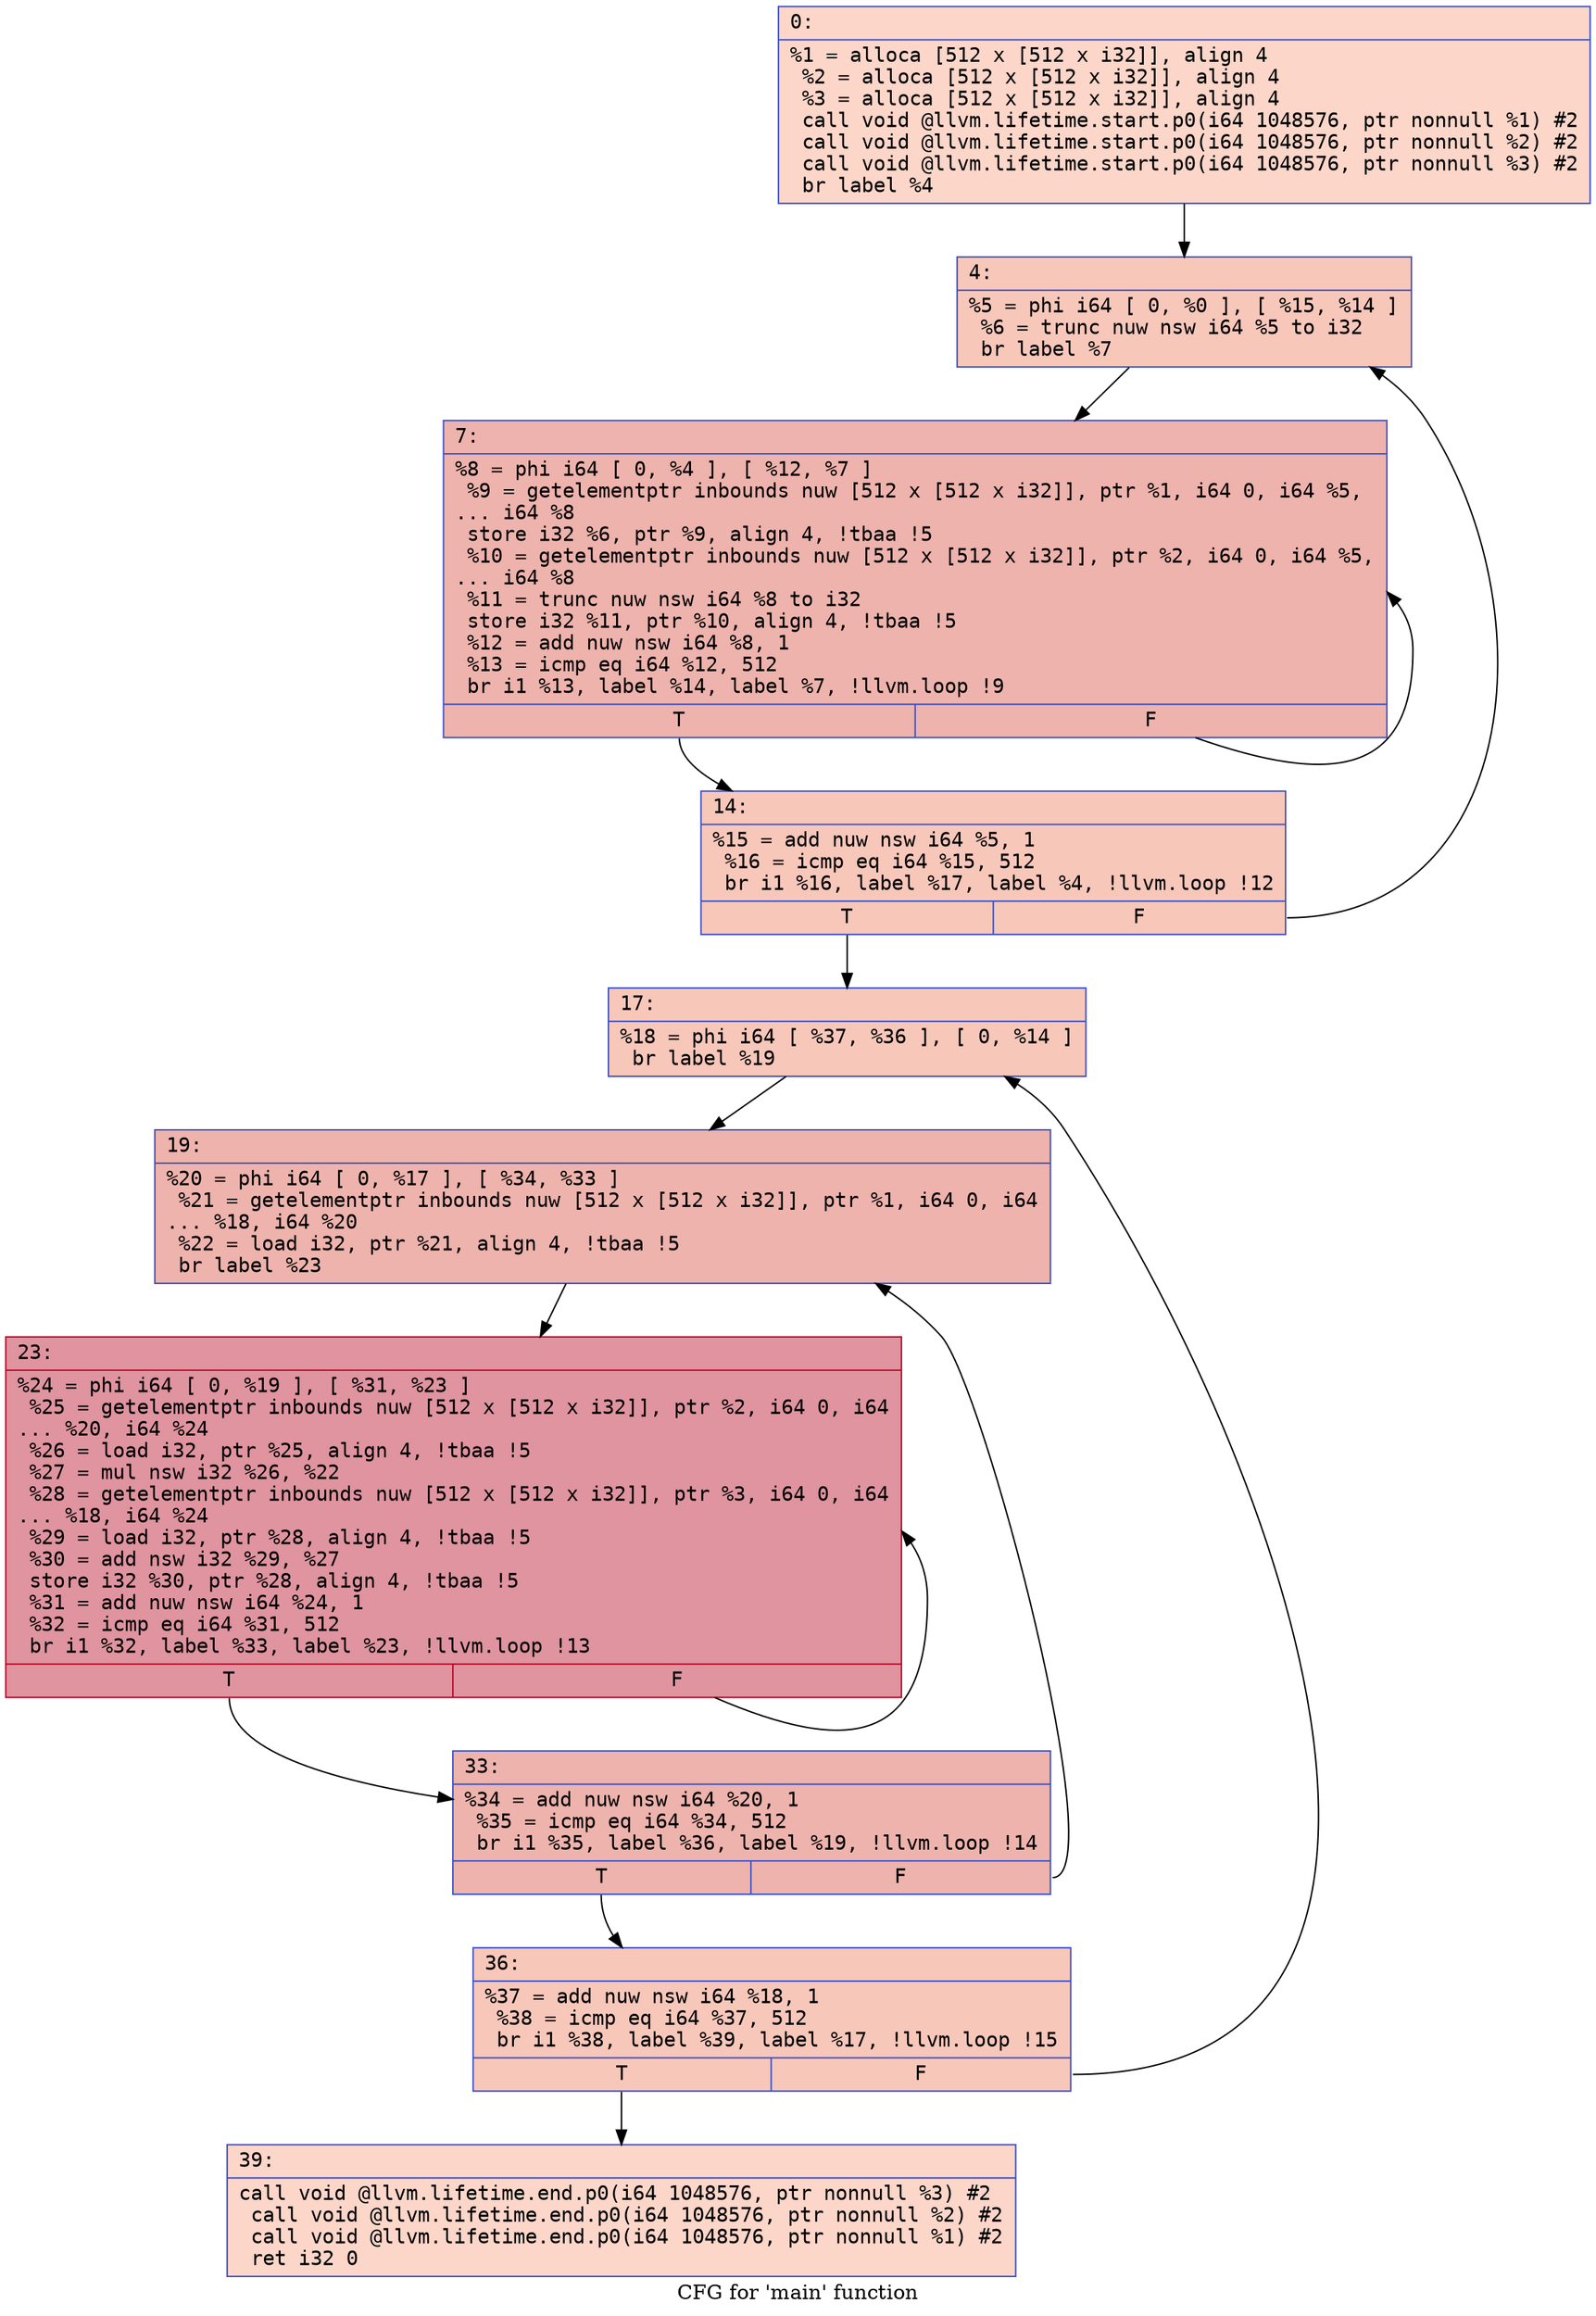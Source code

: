 digraph "CFG for 'main' function" {
	label="CFG for 'main' function";

	Node0x600003e98af0 [shape=record,color="#3d50c3ff", style=filled, fillcolor="#f6a38570" fontname="Courier",label="{0:\l|  %1 = alloca [512 x [512 x i32]], align 4\l  %2 = alloca [512 x [512 x i32]], align 4\l  %3 = alloca [512 x [512 x i32]], align 4\l  call void @llvm.lifetime.start.p0(i64 1048576, ptr nonnull %1) #2\l  call void @llvm.lifetime.start.p0(i64 1048576, ptr nonnull %2) #2\l  call void @llvm.lifetime.start.p0(i64 1048576, ptr nonnull %3) #2\l  br label %4\l}"];
	Node0x600003e98af0 -> Node0x600003e98b40;
	Node0x600003e98b40 [shape=record,color="#3d50c3ff", style=filled, fillcolor="#ec7f6370" fontname="Courier",label="{4:\l|  %5 = phi i64 [ 0, %0 ], [ %15, %14 ]\l  %6 = trunc nuw nsw i64 %5 to i32\l  br label %7\l}"];
	Node0x600003e98b40 -> Node0x600003e98b90;
	Node0x600003e98b90 [shape=record,color="#3d50c3ff", style=filled, fillcolor="#d6524470" fontname="Courier",label="{7:\l|  %8 = phi i64 [ 0, %4 ], [ %12, %7 ]\l  %9 = getelementptr inbounds nuw [512 x [512 x i32]], ptr %1, i64 0, i64 %5,\l... i64 %8\l  store i32 %6, ptr %9, align 4, !tbaa !5\l  %10 = getelementptr inbounds nuw [512 x [512 x i32]], ptr %2, i64 0, i64 %5,\l... i64 %8\l  %11 = trunc nuw nsw i64 %8 to i32\l  store i32 %11, ptr %10, align 4, !tbaa !5\l  %12 = add nuw nsw i64 %8, 1\l  %13 = icmp eq i64 %12, 512\l  br i1 %13, label %14, label %7, !llvm.loop !9\l|{<s0>T|<s1>F}}"];
	Node0x600003e98b90:s0 -> Node0x600003e98be0;
	Node0x600003e98b90:s1 -> Node0x600003e98b90;
	Node0x600003e98be0 [shape=record,color="#3d50c3ff", style=filled, fillcolor="#ec7f6370" fontname="Courier",label="{14:\l|  %15 = add nuw nsw i64 %5, 1\l  %16 = icmp eq i64 %15, 512\l  br i1 %16, label %17, label %4, !llvm.loop !12\l|{<s0>T|<s1>F}}"];
	Node0x600003e98be0:s0 -> Node0x600003e98c30;
	Node0x600003e98be0:s1 -> Node0x600003e98b40;
	Node0x600003e98c30 [shape=record,color="#3d50c3ff", style=filled, fillcolor="#ec7f6370" fontname="Courier",label="{17:\l|  %18 = phi i64 [ %37, %36 ], [ 0, %14 ]\l  br label %19\l}"];
	Node0x600003e98c30 -> Node0x600003e98c80;
	Node0x600003e98c80 [shape=record,color="#3d50c3ff", style=filled, fillcolor="#d6524470" fontname="Courier",label="{19:\l|  %20 = phi i64 [ 0, %17 ], [ %34, %33 ]\l  %21 = getelementptr inbounds nuw [512 x [512 x i32]], ptr %1, i64 0, i64\l... %18, i64 %20\l  %22 = load i32, ptr %21, align 4, !tbaa !5\l  br label %23\l}"];
	Node0x600003e98c80 -> Node0x600003e98cd0;
	Node0x600003e98cd0 [shape=record,color="#b70d28ff", style=filled, fillcolor="#b70d2870" fontname="Courier",label="{23:\l|  %24 = phi i64 [ 0, %19 ], [ %31, %23 ]\l  %25 = getelementptr inbounds nuw [512 x [512 x i32]], ptr %2, i64 0, i64\l... %20, i64 %24\l  %26 = load i32, ptr %25, align 4, !tbaa !5\l  %27 = mul nsw i32 %26, %22\l  %28 = getelementptr inbounds nuw [512 x [512 x i32]], ptr %3, i64 0, i64\l... %18, i64 %24\l  %29 = load i32, ptr %28, align 4, !tbaa !5\l  %30 = add nsw i32 %29, %27\l  store i32 %30, ptr %28, align 4, !tbaa !5\l  %31 = add nuw nsw i64 %24, 1\l  %32 = icmp eq i64 %31, 512\l  br i1 %32, label %33, label %23, !llvm.loop !13\l|{<s0>T|<s1>F}}"];
	Node0x600003e98cd0:s0 -> Node0x600003e98d20;
	Node0x600003e98cd0:s1 -> Node0x600003e98cd0;
	Node0x600003e98d20 [shape=record,color="#3d50c3ff", style=filled, fillcolor="#d6524470" fontname="Courier",label="{33:\l|  %34 = add nuw nsw i64 %20, 1\l  %35 = icmp eq i64 %34, 512\l  br i1 %35, label %36, label %19, !llvm.loop !14\l|{<s0>T|<s1>F}}"];
	Node0x600003e98d20:s0 -> Node0x600003e98d70;
	Node0x600003e98d20:s1 -> Node0x600003e98c80;
	Node0x600003e98d70 [shape=record,color="#3d50c3ff", style=filled, fillcolor="#ec7f6370" fontname="Courier",label="{36:\l|  %37 = add nuw nsw i64 %18, 1\l  %38 = icmp eq i64 %37, 512\l  br i1 %38, label %39, label %17, !llvm.loop !15\l|{<s0>T|<s1>F}}"];
	Node0x600003e98d70:s0 -> Node0x600003e98dc0;
	Node0x600003e98d70:s1 -> Node0x600003e98c30;
	Node0x600003e98dc0 [shape=record,color="#3d50c3ff", style=filled, fillcolor="#f6a38570" fontname="Courier",label="{39:\l|  call void @llvm.lifetime.end.p0(i64 1048576, ptr nonnull %3) #2\l  call void @llvm.lifetime.end.p0(i64 1048576, ptr nonnull %2) #2\l  call void @llvm.lifetime.end.p0(i64 1048576, ptr nonnull %1) #2\l  ret i32 0\l}"];
}
